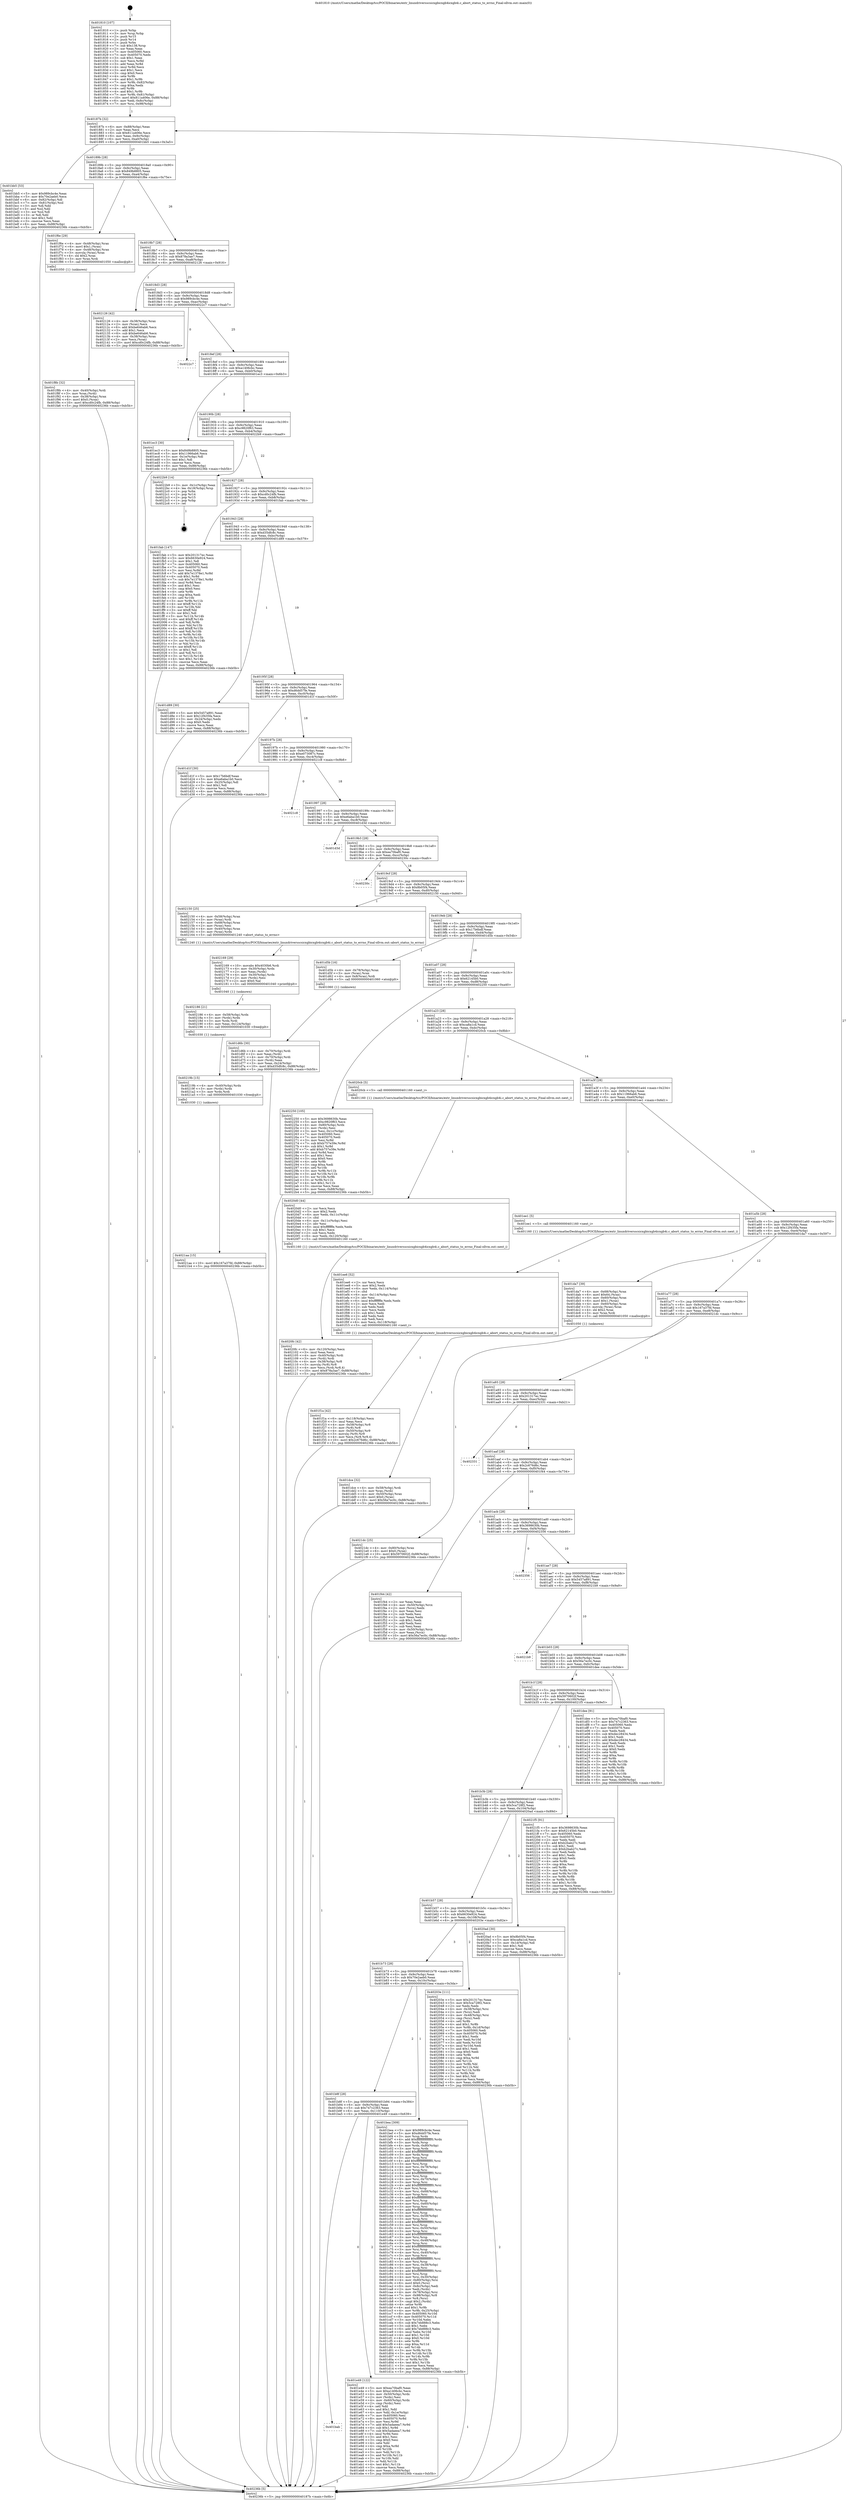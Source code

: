 digraph "0x401810" {
  label = "0x401810 (/mnt/c/Users/mathe/Desktop/tcc/POCII/binaries/extr_linuxdriversscsicxgbicxgb4icxgb4i.c_abort_status_to_errno_Final-ollvm.out::main(0))"
  labelloc = "t"
  node[shape=record]

  Entry [label="",width=0.3,height=0.3,shape=circle,fillcolor=black,style=filled]
  "0x40187b" [label="{
     0x40187b [32]\l
     | [instrs]\l
     &nbsp;&nbsp;0x40187b \<+6\>: mov -0x88(%rbp),%eax\l
     &nbsp;&nbsp;0x401881 \<+2\>: mov %eax,%ecx\l
     &nbsp;&nbsp;0x401883 \<+6\>: sub $0x811a406e,%ecx\l
     &nbsp;&nbsp;0x401889 \<+6\>: mov %eax,-0x9c(%rbp)\l
     &nbsp;&nbsp;0x40188f \<+6\>: mov %ecx,-0xa0(%rbp)\l
     &nbsp;&nbsp;0x401895 \<+6\>: je 0000000000401bb5 \<main+0x3a5\>\l
  }"]
  "0x401bb5" [label="{
     0x401bb5 [53]\l
     | [instrs]\l
     &nbsp;&nbsp;0x401bb5 \<+5\>: mov $0x989cbc4e,%eax\l
     &nbsp;&nbsp;0x401bba \<+5\>: mov $0x70e2aeb0,%ecx\l
     &nbsp;&nbsp;0x401bbf \<+6\>: mov -0x82(%rbp),%dl\l
     &nbsp;&nbsp;0x401bc5 \<+7\>: mov -0x81(%rbp),%sil\l
     &nbsp;&nbsp;0x401bcc \<+3\>: mov %dl,%dil\l
     &nbsp;&nbsp;0x401bcf \<+3\>: and %sil,%dil\l
     &nbsp;&nbsp;0x401bd2 \<+3\>: xor %sil,%dl\l
     &nbsp;&nbsp;0x401bd5 \<+3\>: or %dl,%dil\l
     &nbsp;&nbsp;0x401bd8 \<+4\>: test $0x1,%dil\l
     &nbsp;&nbsp;0x401bdc \<+3\>: cmovne %ecx,%eax\l
     &nbsp;&nbsp;0x401bdf \<+6\>: mov %eax,-0x88(%rbp)\l
     &nbsp;&nbsp;0x401be5 \<+5\>: jmp 000000000040236b \<main+0xb5b\>\l
  }"]
  "0x40189b" [label="{
     0x40189b [28]\l
     | [instrs]\l
     &nbsp;&nbsp;0x40189b \<+5\>: jmp 00000000004018a0 \<main+0x90\>\l
     &nbsp;&nbsp;0x4018a0 \<+6\>: mov -0x9c(%rbp),%eax\l
     &nbsp;&nbsp;0x4018a6 \<+5\>: sub $0x849b8805,%eax\l
     &nbsp;&nbsp;0x4018ab \<+6\>: mov %eax,-0xa4(%rbp)\l
     &nbsp;&nbsp;0x4018b1 \<+6\>: je 0000000000401f6e \<main+0x75e\>\l
  }"]
  "0x40236b" [label="{
     0x40236b [5]\l
     | [instrs]\l
     &nbsp;&nbsp;0x40236b \<+5\>: jmp 000000000040187b \<main+0x6b\>\l
  }"]
  "0x401810" [label="{
     0x401810 [107]\l
     | [instrs]\l
     &nbsp;&nbsp;0x401810 \<+1\>: push %rbp\l
     &nbsp;&nbsp;0x401811 \<+3\>: mov %rsp,%rbp\l
     &nbsp;&nbsp;0x401814 \<+2\>: push %r15\l
     &nbsp;&nbsp;0x401816 \<+2\>: push %r14\l
     &nbsp;&nbsp;0x401818 \<+1\>: push %rbx\l
     &nbsp;&nbsp;0x401819 \<+7\>: sub $0x138,%rsp\l
     &nbsp;&nbsp;0x401820 \<+2\>: xor %eax,%eax\l
     &nbsp;&nbsp;0x401822 \<+7\>: mov 0x405060,%ecx\l
     &nbsp;&nbsp;0x401829 \<+7\>: mov 0x405070,%edx\l
     &nbsp;&nbsp;0x401830 \<+3\>: sub $0x1,%eax\l
     &nbsp;&nbsp;0x401833 \<+3\>: mov %ecx,%r8d\l
     &nbsp;&nbsp;0x401836 \<+3\>: add %eax,%r8d\l
     &nbsp;&nbsp;0x401839 \<+4\>: imul %r8d,%ecx\l
     &nbsp;&nbsp;0x40183d \<+3\>: and $0x1,%ecx\l
     &nbsp;&nbsp;0x401840 \<+3\>: cmp $0x0,%ecx\l
     &nbsp;&nbsp;0x401843 \<+4\>: sete %r9b\l
     &nbsp;&nbsp;0x401847 \<+4\>: and $0x1,%r9b\l
     &nbsp;&nbsp;0x40184b \<+7\>: mov %r9b,-0x82(%rbp)\l
     &nbsp;&nbsp;0x401852 \<+3\>: cmp $0xa,%edx\l
     &nbsp;&nbsp;0x401855 \<+4\>: setl %r9b\l
     &nbsp;&nbsp;0x401859 \<+4\>: and $0x1,%r9b\l
     &nbsp;&nbsp;0x40185d \<+7\>: mov %r9b,-0x81(%rbp)\l
     &nbsp;&nbsp;0x401864 \<+10\>: movl $0x811a406e,-0x88(%rbp)\l
     &nbsp;&nbsp;0x40186e \<+6\>: mov %edi,-0x8c(%rbp)\l
     &nbsp;&nbsp;0x401874 \<+7\>: mov %rsi,-0x98(%rbp)\l
  }"]
  Exit [label="",width=0.3,height=0.3,shape=circle,fillcolor=black,style=filled,peripheries=2]
  "0x401f6e" [label="{
     0x401f6e [29]\l
     | [instrs]\l
     &nbsp;&nbsp;0x401f6e \<+4\>: mov -0x48(%rbp),%rax\l
     &nbsp;&nbsp;0x401f72 \<+6\>: movl $0x1,(%rax)\l
     &nbsp;&nbsp;0x401f78 \<+4\>: mov -0x48(%rbp),%rax\l
     &nbsp;&nbsp;0x401f7c \<+3\>: movslq (%rax),%rax\l
     &nbsp;&nbsp;0x401f7f \<+4\>: shl $0x2,%rax\l
     &nbsp;&nbsp;0x401f83 \<+3\>: mov %rax,%rdi\l
     &nbsp;&nbsp;0x401f86 \<+5\>: call 0000000000401050 \<malloc@plt\>\l
     | [calls]\l
     &nbsp;&nbsp;0x401050 \{1\} (unknown)\l
  }"]
  "0x4018b7" [label="{
     0x4018b7 [28]\l
     | [instrs]\l
     &nbsp;&nbsp;0x4018b7 \<+5\>: jmp 00000000004018bc \<main+0xac\>\l
     &nbsp;&nbsp;0x4018bc \<+6\>: mov -0x9c(%rbp),%eax\l
     &nbsp;&nbsp;0x4018c2 \<+5\>: sub $0x878a3ae7,%eax\l
     &nbsp;&nbsp;0x4018c7 \<+6\>: mov %eax,-0xa8(%rbp)\l
     &nbsp;&nbsp;0x4018cd \<+6\>: je 0000000000402126 \<main+0x916\>\l
  }"]
  "0x4021aa" [label="{
     0x4021aa [15]\l
     | [instrs]\l
     &nbsp;&nbsp;0x4021aa \<+10\>: movl $0x167a37fd,-0x88(%rbp)\l
     &nbsp;&nbsp;0x4021b4 \<+5\>: jmp 000000000040236b \<main+0xb5b\>\l
  }"]
  "0x402126" [label="{
     0x402126 [42]\l
     | [instrs]\l
     &nbsp;&nbsp;0x402126 \<+4\>: mov -0x38(%rbp),%rax\l
     &nbsp;&nbsp;0x40212a \<+2\>: mov (%rax),%ecx\l
     &nbsp;&nbsp;0x40212c \<+6\>: add $0xbe646ab6,%ecx\l
     &nbsp;&nbsp;0x402132 \<+3\>: add $0x1,%ecx\l
     &nbsp;&nbsp;0x402135 \<+6\>: sub $0xbe646ab6,%ecx\l
     &nbsp;&nbsp;0x40213b \<+4\>: mov -0x38(%rbp),%rax\l
     &nbsp;&nbsp;0x40213f \<+2\>: mov %ecx,(%rax)\l
     &nbsp;&nbsp;0x402141 \<+10\>: movl $0xcd0c24fb,-0x88(%rbp)\l
     &nbsp;&nbsp;0x40214b \<+5\>: jmp 000000000040236b \<main+0xb5b\>\l
  }"]
  "0x4018d3" [label="{
     0x4018d3 [28]\l
     | [instrs]\l
     &nbsp;&nbsp;0x4018d3 \<+5\>: jmp 00000000004018d8 \<main+0xc8\>\l
     &nbsp;&nbsp;0x4018d8 \<+6\>: mov -0x9c(%rbp),%eax\l
     &nbsp;&nbsp;0x4018de \<+5\>: sub $0x989cbc4e,%eax\l
     &nbsp;&nbsp;0x4018e3 \<+6\>: mov %eax,-0xac(%rbp)\l
     &nbsp;&nbsp;0x4018e9 \<+6\>: je 00000000004022c7 \<main+0xab7\>\l
  }"]
  "0x40219b" [label="{
     0x40219b [15]\l
     | [instrs]\l
     &nbsp;&nbsp;0x40219b \<+4\>: mov -0x40(%rbp),%rdx\l
     &nbsp;&nbsp;0x40219f \<+3\>: mov (%rdx),%rdx\l
     &nbsp;&nbsp;0x4021a2 \<+3\>: mov %rdx,%rdi\l
     &nbsp;&nbsp;0x4021a5 \<+5\>: call 0000000000401030 \<free@plt\>\l
     | [calls]\l
     &nbsp;&nbsp;0x401030 \{1\} (unknown)\l
  }"]
  "0x4022c7" [label="{
     0x4022c7\l
  }", style=dashed]
  "0x4018ef" [label="{
     0x4018ef [28]\l
     | [instrs]\l
     &nbsp;&nbsp;0x4018ef \<+5\>: jmp 00000000004018f4 \<main+0xe4\>\l
     &nbsp;&nbsp;0x4018f4 \<+6\>: mov -0x9c(%rbp),%eax\l
     &nbsp;&nbsp;0x4018fa \<+5\>: sub $0xa1406cbc,%eax\l
     &nbsp;&nbsp;0x4018ff \<+6\>: mov %eax,-0xb0(%rbp)\l
     &nbsp;&nbsp;0x401905 \<+6\>: je 0000000000401ec3 \<main+0x6b3\>\l
  }"]
  "0x402186" [label="{
     0x402186 [21]\l
     | [instrs]\l
     &nbsp;&nbsp;0x402186 \<+4\>: mov -0x58(%rbp),%rdx\l
     &nbsp;&nbsp;0x40218a \<+3\>: mov (%rdx),%rdx\l
     &nbsp;&nbsp;0x40218d \<+3\>: mov %rdx,%rdi\l
     &nbsp;&nbsp;0x402190 \<+6\>: mov %eax,-0x124(%rbp)\l
     &nbsp;&nbsp;0x402196 \<+5\>: call 0000000000401030 \<free@plt\>\l
     | [calls]\l
     &nbsp;&nbsp;0x401030 \{1\} (unknown)\l
  }"]
  "0x401ec3" [label="{
     0x401ec3 [30]\l
     | [instrs]\l
     &nbsp;&nbsp;0x401ec3 \<+5\>: mov $0x849b8805,%eax\l
     &nbsp;&nbsp;0x401ec8 \<+5\>: mov $0x11966ab6,%ecx\l
     &nbsp;&nbsp;0x401ecd \<+3\>: mov -0x1e(%rbp),%dl\l
     &nbsp;&nbsp;0x401ed0 \<+3\>: test $0x1,%dl\l
     &nbsp;&nbsp;0x401ed3 \<+3\>: cmovne %ecx,%eax\l
     &nbsp;&nbsp;0x401ed6 \<+6\>: mov %eax,-0x88(%rbp)\l
     &nbsp;&nbsp;0x401edc \<+5\>: jmp 000000000040236b \<main+0xb5b\>\l
  }"]
  "0x40190b" [label="{
     0x40190b [28]\l
     | [instrs]\l
     &nbsp;&nbsp;0x40190b \<+5\>: jmp 0000000000401910 \<main+0x100\>\l
     &nbsp;&nbsp;0x401910 \<+6\>: mov -0x9c(%rbp),%eax\l
     &nbsp;&nbsp;0x401916 \<+5\>: sub $0xc9820f63,%eax\l
     &nbsp;&nbsp;0x40191b \<+6\>: mov %eax,-0xb4(%rbp)\l
     &nbsp;&nbsp;0x401921 \<+6\>: je 00000000004022b9 \<main+0xaa9\>\l
  }"]
  "0x402169" [label="{
     0x402169 [29]\l
     | [instrs]\l
     &nbsp;&nbsp;0x402169 \<+10\>: movabs $0x4030b6,%rdi\l
     &nbsp;&nbsp;0x402173 \<+4\>: mov -0x30(%rbp),%rdx\l
     &nbsp;&nbsp;0x402177 \<+2\>: mov %eax,(%rdx)\l
     &nbsp;&nbsp;0x402179 \<+4\>: mov -0x30(%rbp),%rdx\l
     &nbsp;&nbsp;0x40217d \<+2\>: mov (%rdx),%esi\l
     &nbsp;&nbsp;0x40217f \<+2\>: mov $0x0,%al\l
     &nbsp;&nbsp;0x402181 \<+5\>: call 0000000000401040 \<printf@plt\>\l
     | [calls]\l
     &nbsp;&nbsp;0x401040 \{1\} (unknown)\l
  }"]
  "0x4022b9" [label="{
     0x4022b9 [14]\l
     | [instrs]\l
     &nbsp;&nbsp;0x4022b9 \<+3\>: mov -0x1c(%rbp),%eax\l
     &nbsp;&nbsp;0x4022bc \<+4\>: lea -0x18(%rbp),%rsp\l
     &nbsp;&nbsp;0x4022c0 \<+1\>: pop %rbx\l
     &nbsp;&nbsp;0x4022c1 \<+2\>: pop %r14\l
     &nbsp;&nbsp;0x4022c3 \<+2\>: pop %r15\l
     &nbsp;&nbsp;0x4022c5 \<+1\>: pop %rbp\l
     &nbsp;&nbsp;0x4022c6 \<+1\>: ret\l
  }"]
  "0x401927" [label="{
     0x401927 [28]\l
     | [instrs]\l
     &nbsp;&nbsp;0x401927 \<+5\>: jmp 000000000040192c \<main+0x11c\>\l
     &nbsp;&nbsp;0x40192c \<+6\>: mov -0x9c(%rbp),%eax\l
     &nbsp;&nbsp;0x401932 \<+5\>: sub $0xcd0c24fb,%eax\l
     &nbsp;&nbsp;0x401937 \<+6\>: mov %eax,-0xb8(%rbp)\l
     &nbsp;&nbsp;0x40193d \<+6\>: je 0000000000401fab \<main+0x79b\>\l
  }"]
  "0x4020fc" [label="{
     0x4020fc [42]\l
     | [instrs]\l
     &nbsp;&nbsp;0x4020fc \<+6\>: mov -0x120(%rbp),%ecx\l
     &nbsp;&nbsp;0x402102 \<+3\>: imul %eax,%ecx\l
     &nbsp;&nbsp;0x402105 \<+4\>: mov -0x40(%rbp),%rdi\l
     &nbsp;&nbsp;0x402109 \<+3\>: mov (%rdi),%rdi\l
     &nbsp;&nbsp;0x40210c \<+4\>: mov -0x38(%rbp),%r8\l
     &nbsp;&nbsp;0x402110 \<+3\>: movslq (%r8),%r8\l
     &nbsp;&nbsp;0x402113 \<+4\>: mov %ecx,(%rdi,%r8,4)\l
     &nbsp;&nbsp;0x402117 \<+10\>: movl $0x878a3ae7,-0x88(%rbp)\l
     &nbsp;&nbsp;0x402121 \<+5\>: jmp 000000000040236b \<main+0xb5b\>\l
  }"]
  "0x401fab" [label="{
     0x401fab [147]\l
     | [instrs]\l
     &nbsp;&nbsp;0x401fab \<+5\>: mov $0x201317ec,%eax\l
     &nbsp;&nbsp;0x401fb0 \<+5\>: mov $0x6630e924,%ecx\l
     &nbsp;&nbsp;0x401fb5 \<+2\>: mov $0x1,%dl\l
     &nbsp;&nbsp;0x401fb7 \<+7\>: mov 0x405060,%esi\l
     &nbsp;&nbsp;0x401fbe \<+7\>: mov 0x405070,%edi\l
     &nbsp;&nbsp;0x401fc5 \<+3\>: mov %esi,%r8d\l
     &nbsp;&nbsp;0x401fc8 \<+7\>: add $0x7e1378e1,%r8d\l
     &nbsp;&nbsp;0x401fcf \<+4\>: sub $0x1,%r8d\l
     &nbsp;&nbsp;0x401fd3 \<+7\>: sub $0x7e1378e1,%r8d\l
     &nbsp;&nbsp;0x401fda \<+4\>: imul %r8d,%esi\l
     &nbsp;&nbsp;0x401fde \<+3\>: and $0x1,%esi\l
     &nbsp;&nbsp;0x401fe1 \<+3\>: cmp $0x0,%esi\l
     &nbsp;&nbsp;0x401fe4 \<+4\>: sete %r9b\l
     &nbsp;&nbsp;0x401fe8 \<+3\>: cmp $0xa,%edi\l
     &nbsp;&nbsp;0x401feb \<+4\>: setl %r10b\l
     &nbsp;&nbsp;0x401fef \<+3\>: mov %r9b,%r11b\l
     &nbsp;&nbsp;0x401ff2 \<+4\>: xor $0xff,%r11b\l
     &nbsp;&nbsp;0x401ff6 \<+3\>: mov %r10b,%bl\l
     &nbsp;&nbsp;0x401ff9 \<+3\>: xor $0xff,%bl\l
     &nbsp;&nbsp;0x401ffc \<+3\>: xor $0x1,%dl\l
     &nbsp;&nbsp;0x401fff \<+3\>: mov %r11b,%r14b\l
     &nbsp;&nbsp;0x402002 \<+4\>: and $0xff,%r14b\l
     &nbsp;&nbsp;0x402006 \<+3\>: and %dl,%r9b\l
     &nbsp;&nbsp;0x402009 \<+3\>: mov %bl,%r15b\l
     &nbsp;&nbsp;0x40200c \<+4\>: and $0xff,%r15b\l
     &nbsp;&nbsp;0x402010 \<+3\>: and %dl,%r10b\l
     &nbsp;&nbsp;0x402013 \<+3\>: or %r9b,%r14b\l
     &nbsp;&nbsp;0x402016 \<+3\>: or %r10b,%r15b\l
     &nbsp;&nbsp;0x402019 \<+3\>: xor %r15b,%r14b\l
     &nbsp;&nbsp;0x40201c \<+3\>: or %bl,%r11b\l
     &nbsp;&nbsp;0x40201f \<+4\>: xor $0xff,%r11b\l
     &nbsp;&nbsp;0x402023 \<+3\>: or $0x1,%dl\l
     &nbsp;&nbsp;0x402026 \<+3\>: and %dl,%r11b\l
     &nbsp;&nbsp;0x402029 \<+3\>: or %r11b,%r14b\l
     &nbsp;&nbsp;0x40202c \<+4\>: test $0x1,%r14b\l
     &nbsp;&nbsp;0x402030 \<+3\>: cmovne %ecx,%eax\l
     &nbsp;&nbsp;0x402033 \<+6\>: mov %eax,-0x88(%rbp)\l
     &nbsp;&nbsp;0x402039 \<+5\>: jmp 000000000040236b \<main+0xb5b\>\l
  }"]
  "0x401943" [label="{
     0x401943 [28]\l
     | [instrs]\l
     &nbsp;&nbsp;0x401943 \<+5\>: jmp 0000000000401948 \<main+0x138\>\l
     &nbsp;&nbsp;0x401948 \<+6\>: mov -0x9c(%rbp),%eax\l
     &nbsp;&nbsp;0x40194e \<+5\>: sub $0xd35dfc8c,%eax\l
     &nbsp;&nbsp;0x401953 \<+6\>: mov %eax,-0xbc(%rbp)\l
     &nbsp;&nbsp;0x401959 \<+6\>: je 0000000000401d89 \<main+0x579\>\l
  }"]
  "0x4020d0" [label="{
     0x4020d0 [44]\l
     | [instrs]\l
     &nbsp;&nbsp;0x4020d0 \<+2\>: xor %ecx,%ecx\l
     &nbsp;&nbsp;0x4020d2 \<+5\>: mov $0x2,%edx\l
     &nbsp;&nbsp;0x4020d7 \<+6\>: mov %edx,-0x11c(%rbp)\l
     &nbsp;&nbsp;0x4020dd \<+1\>: cltd\l
     &nbsp;&nbsp;0x4020de \<+6\>: mov -0x11c(%rbp),%esi\l
     &nbsp;&nbsp;0x4020e4 \<+2\>: idiv %esi\l
     &nbsp;&nbsp;0x4020e6 \<+6\>: imul $0xfffffffe,%edx,%edx\l
     &nbsp;&nbsp;0x4020ec \<+3\>: sub $0x1,%ecx\l
     &nbsp;&nbsp;0x4020ef \<+2\>: sub %ecx,%edx\l
     &nbsp;&nbsp;0x4020f1 \<+6\>: mov %edx,-0x120(%rbp)\l
     &nbsp;&nbsp;0x4020f7 \<+5\>: call 0000000000401160 \<next_i\>\l
     | [calls]\l
     &nbsp;&nbsp;0x401160 \{1\} (/mnt/c/Users/mathe/Desktop/tcc/POCII/binaries/extr_linuxdriversscsicxgbicxgb4icxgb4i.c_abort_status_to_errno_Final-ollvm.out::next_i)\l
  }"]
  "0x401d89" [label="{
     0x401d89 [30]\l
     | [instrs]\l
     &nbsp;&nbsp;0x401d89 \<+5\>: mov $0x5457a891,%eax\l
     &nbsp;&nbsp;0x401d8e \<+5\>: mov $0x12f435fa,%ecx\l
     &nbsp;&nbsp;0x401d93 \<+3\>: mov -0x24(%rbp),%edx\l
     &nbsp;&nbsp;0x401d96 \<+3\>: cmp $0x0,%edx\l
     &nbsp;&nbsp;0x401d99 \<+3\>: cmove %ecx,%eax\l
     &nbsp;&nbsp;0x401d9c \<+6\>: mov %eax,-0x88(%rbp)\l
     &nbsp;&nbsp;0x401da2 \<+5\>: jmp 000000000040236b \<main+0xb5b\>\l
  }"]
  "0x40195f" [label="{
     0x40195f [28]\l
     | [instrs]\l
     &nbsp;&nbsp;0x40195f \<+5\>: jmp 0000000000401964 \<main+0x154\>\l
     &nbsp;&nbsp;0x401964 \<+6\>: mov -0x9c(%rbp),%eax\l
     &nbsp;&nbsp;0x40196a \<+5\>: sub $0xd6dd57fe,%eax\l
     &nbsp;&nbsp;0x40196f \<+6\>: mov %eax,-0xc0(%rbp)\l
     &nbsp;&nbsp;0x401975 \<+6\>: je 0000000000401d1f \<main+0x50f\>\l
  }"]
  "0x401f8b" [label="{
     0x401f8b [32]\l
     | [instrs]\l
     &nbsp;&nbsp;0x401f8b \<+4\>: mov -0x40(%rbp),%rdi\l
     &nbsp;&nbsp;0x401f8f \<+3\>: mov %rax,(%rdi)\l
     &nbsp;&nbsp;0x401f92 \<+4\>: mov -0x38(%rbp),%rax\l
     &nbsp;&nbsp;0x401f96 \<+6\>: movl $0x0,(%rax)\l
     &nbsp;&nbsp;0x401f9c \<+10\>: movl $0xcd0c24fb,-0x88(%rbp)\l
     &nbsp;&nbsp;0x401fa6 \<+5\>: jmp 000000000040236b \<main+0xb5b\>\l
  }"]
  "0x401d1f" [label="{
     0x401d1f [30]\l
     | [instrs]\l
     &nbsp;&nbsp;0x401d1f \<+5\>: mov $0x17b6bdf,%eax\l
     &nbsp;&nbsp;0x401d24 \<+5\>: mov $0xe6aba1b0,%ecx\l
     &nbsp;&nbsp;0x401d29 \<+3\>: mov -0x25(%rbp),%dl\l
     &nbsp;&nbsp;0x401d2c \<+3\>: test $0x1,%dl\l
     &nbsp;&nbsp;0x401d2f \<+3\>: cmovne %ecx,%eax\l
     &nbsp;&nbsp;0x401d32 \<+6\>: mov %eax,-0x88(%rbp)\l
     &nbsp;&nbsp;0x401d38 \<+5\>: jmp 000000000040236b \<main+0xb5b\>\l
  }"]
  "0x40197b" [label="{
     0x40197b [28]\l
     | [instrs]\l
     &nbsp;&nbsp;0x40197b \<+5\>: jmp 0000000000401980 \<main+0x170\>\l
     &nbsp;&nbsp;0x401980 \<+6\>: mov -0x9c(%rbp),%eax\l
     &nbsp;&nbsp;0x401986 \<+5\>: sub $0xe073087c,%eax\l
     &nbsp;&nbsp;0x40198b \<+6\>: mov %eax,-0xc4(%rbp)\l
     &nbsp;&nbsp;0x401991 \<+6\>: je 00000000004021c8 \<main+0x9b8\>\l
  }"]
  "0x401f1a" [label="{
     0x401f1a [42]\l
     | [instrs]\l
     &nbsp;&nbsp;0x401f1a \<+6\>: mov -0x118(%rbp),%ecx\l
     &nbsp;&nbsp;0x401f20 \<+3\>: imul %eax,%ecx\l
     &nbsp;&nbsp;0x401f23 \<+4\>: mov -0x58(%rbp),%r8\l
     &nbsp;&nbsp;0x401f27 \<+3\>: mov (%r8),%r8\l
     &nbsp;&nbsp;0x401f2a \<+4\>: mov -0x50(%rbp),%r9\l
     &nbsp;&nbsp;0x401f2e \<+3\>: movslq (%r9),%r9\l
     &nbsp;&nbsp;0x401f31 \<+4\>: mov %ecx,(%r8,%r9,4)\l
     &nbsp;&nbsp;0x401f35 \<+10\>: movl $0x2c676d6c,-0x88(%rbp)\l
     &nbsp;&nbsp;0x401f3f \<+5\>: jmp 000000000040236b \<main+0xb5b\>\l
  }"]
  "0x4021c8" [label="{
     0x4021c8\l
  }", style=dashed]
  "0x401997" [label="{
     0x401997 [28]\l
     | [instrs]\l
     &nbsp;&nbsp;0x401997 \<+5\>: jmp 000000000040199c \<main+0x18c\>\l
     &nbsp;&nbsp;0x40199c \<+6\>: mov -0x9c(%rbp),%eax\l
     &nbsp;&nbsp;0x4019a2 \<+5\>: sub $0xe6aba1b0,%eax\l
     &nbsp;&nbsp;0x4019a7 \<+6\>: mov %eax,-0xc8(%rbp)\l
     &nbsp;&nbsp;0x4019ad \<+6\>: je 0000000000401d3d \<main+0x52d\>\l
  }"]
  "0x401ee6" [label="{
     0x401ee6 [52]\l
     | [instrs]\l
     &nbsp;&nbsp;0x401ee6 \<+2\>: xor %ecx,%ecx\l
     &nbsp;&nbsp;0x401ee8 \<+5\>: mov $0x2,%edx\l
     &nbsp;&nbsp;0x401eed \<+6\>: mov %edx,-0x114(%rbp)\l
     &nbsp;&nbsp;0x401ef3 \<+1\>: cltd\l
     &nbsp;&nbsp;0x401ef4 \<+6\>: mov -0x114(%rbp),%esi\l
     &nbsp;&nbsp;0x401efa \<+2\>: idiv %esi\l
     &nbsp;&nbsp;0x401efc \<+6\>: imul $0xfffffffe,%edx,%edx\l
     &nbsp;&nbsp;0x401f02 \<+2\>: mov %ecx,%edi\l
     &nbsp;&nbsp;0x401f04 \<+2\>: sub %edx,%edi\l
     &nbsp;&nbsp;0x401f06 \<+2\>: mov %ecx,%edx\l
     &nbsp;&nbsp;0x401f08 \<+3\>: sub $0x1,%edx\l
     &nbsp;&nbsp;0x401f0b \<+2\>: add %edx,%edi\l
     &nbsp;&nbsp;0x401f0d \<+2\>: sub %edi,%ecx\l
     &nbsp;&nbsp;0x401f0f \<+6\>: mov %ecx,-0x118(%rbp)\l
     &nbsp;&nbsp;0x401f15 \<+5\>: call 0000000000401160 \<next_i\>\l
     | [calls]\l
     &nbsp;&nbsp;0x401160 \{1\} (/mnt/c/Users/mathe/Desktop/tcc/POCII/binaries/extr_linuxdriversscsicxgbicxgb4icxgb4i.c_abort_status_to_errno_Final-ollvm.out::next_i)\l
  }"]
  "0x401d3d" [label="{
     0x401d3d\l
  }", style=dashed]
  "0x4019b3" [label="{
     0x4019b3 [28]\l
     | [instrs]\l
     &nbsp;&nbsp;0x4019b3 \<+5\>: jmp 00000000004019b8 \<main+0x1a8\>\l
     &nbsp;&nbsp;0x4019b8 \<+6\>: mov -0x9c(%rbp),%eax\l
     &nbsp;&nbsp;0x4019be \<+5\>: sub $0xea70baf0,%eax\l
     &nbsp;&nbsp;0x4019c3 \<+6\>: mov %eax,-0xcc(%rbp)\l
     &nbsp;&nbsp;0x4019c9 \<+6\>: je 000000000040230c \<main+0xafc\>\l
  }"]
  "0x401bab" [label="{
     0x401bab\l
  }", style=dashed]
  "0x40230c" [label="{
     0x40230c\l
  }", style=dashed]
  "0x4019cf" [label="{
     0x4019cf [28]\l
     | [instrs]\l
     &nbsp;&nbsp;0x4019cf \<+5\>: jmp 00000000004019d4 \<main+0x1c4\>\l
     &nbsp;&nbsp;0x4019d4 \<+6\>: mov -0x9c(%rbp),%eax\l
     &nbsp;&nbsp;0x4019da \<+5\>: sub $0x8b05f4,%eax\l
     &nbsp;&nbsp;0x4019df \<+6\>: mov %eax,-0xd0(%rbp)\l
     &nbsp;&nbsp;0x4019e5 \<+6\>: je 0000000000402150 \<main+0x940\>\l
  }"]
  "0x401e49" [label="{
     0x401e49 [122]\l
     | [instrs]\l
     &nbsp;&nbsp;0x401e49 \<+5\>: mov $0xea70baf0,%eax\l
     &nbsp;&nbsp;0x401e4e \<+5\>: mov $0xa1406cbc,%ecx\l
     &nbsp;&nbsp;0x401e53 \<+4\>: mov -0x50(%rbp),%rdx\l
     &nbsp;&nbsp;0x401e57 \<+2\>: mov (%rdx),%esi\l
     &nbsp;&nbsp;0x401e59 \<+4\>: mov -0x60(%rbp),%rdx\l
     &nbsp;&nbsp;0x401e5d \<+2\>: cmp (%rdx),%esi\l
     &nbsp;&nbsp;0x401e5f \<+4\>: setl %dil\l
     &nbsp;&nbsp;0x401e63 \<+4\>: and $0x1,%dil\l
     &nbsp;&nbsp;0x401e67 \<+4\>: mov %dil,-0x1e(%rbp)\l
     &nbsp;&nbsp;0x401e6b \<+7\>: mov 0x405060,%esi\l
     &nbsp;&nbsp;0x401e72 \<+8\>: mov 0x405070,%r8d\l
     &nbsp;&nbsp;0x401e7a \<+3\>: mov %esi,%r9d\l
     &nbsp;&nbsp;0x401e7d \<+7\>: add $0x5adaeea7,%r9d\l
     &nbsp;&nbsp;0x401e84 \<+4\>: sub $0x1,%r9d\l
     &nbsp;&nbsp;0x401e88 \<+7\>: sub $0x5adaeea7,%r9d\l
     &nbsp;&nbsp;0x401e8f \<+4\>: imul %r9d,%esi\l
     &nbsp;&nbsp;0x401e93 \<+3\>: and $0x1,%esi\l
     &nbsp;&nbsp;0x401e96 \<+3\>: cmp $0x0,%esi\l
     &nbsp;&nbsp;0x401e99 \<+4\>: sete %dil\l
     &nbsp;&nbsp;0x401e9d \<+4\>: cmp $0xa,%r8d\l
     &nbsp;&nbsp;0x401ea1 \<+4\>: setl %r10b\l
     &nbsp;&nbsp;0x401ea5 \<+3\>: mov %dil,%r11b\l
     &nbsp;&nbsp;0x401ea8 \<+3\>: and %r10b,%r11b\l
     &nbsp;&nbsp;0x401eab \<+3\>: xor %r10b,%dil\l
     &nbsp;&nbsp;0x401eae \<+3\>: or %dil,%r11b\l
     &nbsp;&nbsp;0x401eb1 \<+4\>: test $0x1,%r11b\l
     &nbsp;&nbsp;0x401eb5 \<+3\>: cmovne %ecx,%eax\l
     &nbsp;&nbsp;0x401eb8 \<+6\>: mov %eax,-0x88(%rbp)\l
     &nbsp;&nbsp;0x401ebe \<+5\>: jmp 000000000040236b \<main+0xb5b\>\l
  }"]
  "0x402150" [label="{
     0x402150 [25]\l
     | [instrs]\l
     &nbsp;&nbsp;0x402150 \<+4\>: mov -0x58(%rbp),%rax\l
     &nbsp;&nbsp;0x402154 \<+3\>: mov (%rax),%rdi\l
     &nbsp;&nbsp;0x402157 \<+4\>: mov -0x68(%rbp),%rax\l
     &nbsp;&nbsp;0x40215b \<+2\>: mov (%rax),%esi\l
     &nbsp;&nbsp;0x40215d \<+4\>: mov -0x40(%rbp),%rax\l
     &nbsp;&nbsp;0x402161 \<+3\>: mov (%rax),%rdx\l
     &nbsp;&nbsp;0x402164 \<+5\>: call 0000000000401240 \<abort_status_to_errno\>\l
     | [calls]\l
     &nbsp;&nbsp;0x401240 \{1\} (/mnt/c/Users/mathe/Desktop/tcc/POCII/binaries/extr_linuxdriversscsicxgbicxgb4icxgb4i.c_abort_status_to_errno_Final-ollvm.out::abort_status_to_errno)\l
  }"]
  "0x4019eb" [label="{
     0x4019eb [28]\l
     | [instrs]\l
     &nbsp;&nbsp;0x4019eb \<+5\>: jmp 00000000004019f0 \<main+0x1e0\>\l
     &nbsp;&nbsp;0x4019f0 \<+6\>: mov -0x9c(%rbp),%eax\l
     &nbsp;&nbsp;0x4019f6 \<+5\>: sub $0x17b6bdf,%eax\l
     &nbsp;&nbsp;0x4019fb \<+6\>: mov %eax,-0xd4(%rbp)\l
     &nbsp;&nbsp;0x401a01 \<+6\>: je 0000000000401d5b \<main+0x54b\>\l
  }"]
  "0x401dce" [label="{
     0x401dce [32]\l
     | [instrs]\l
     &nbsp;&nbsp;0x401dce \<+4\>: mov -0x58(%rbp),%rdi\l
     &nbsp;&nbsp;0x401dd2 \<+3\>: mov %rax,(%rdi)\l
     &nbsp;&nbsp;0x401dd5 \<+4\>: mov -0x50(%rbp),%rax\l
     &nbsp;&nbsp;0x401dd9 \<+6\>: movl $0x0,(%rax)\l
     &nbsp;&nbsp;0x401ddf \<+10\>: movl $0x56a7ec0c,-0x88(%rbp)\l
     &nbsp;&nbsp;0x401de9 \<+5\>: jmp 000000000040236b \<main+0xb5b\>\l
  }"]
  "0x401d5b" [label="{
     0x401d5b [16]\l
     | [instrs]\l
     &nbsp;&nbsp;0x401d5b \<+4\>: mov -0x78(%rbp),%rax\l
     &nbsp;&nbsp;0x401d5f \<+3\>: mov (%rax),%rax\l
     &nbsp;&nbsp;0x401d62 \<+4\>: mov 0x8(%rax),%rdi\l
     &nbsp;&nbsp;0x401d66 \<+5\>: call 0000000000401060 \<atoi@plt\>\l
     | [calls]\l
     &nbsp;&nbsp;0x401060 \{1\} (unknown)\l
  }"]
  "0x401a07" [label="{
     0x401a07 [28]\l
     | [instrs]\l
     &nbsp;&nbsp;0x401a07 \<+5\>: jmp 0000000000401a0c \<main+0x1fc\>\l
     &nbsp;&nbsp;0x401a0c \<+6\>: mov -0x9c(%rbp),%eax\l
     &nbsp;&nbsp;0x401a12 \<+5\>: sub $0x62145b0,%eax\l
     &nbsp;&nbsp;0x401a17 \<+6\>: mov %eax,-0xd8(%rbp)\l
     &nbsp;&nbsp;0x401a1d \<+6\>: je 0000000000402250 \<main+0xa40\>\l
  }"]
  "0x401d6b" [label="{
     0x401d6b [30]\l
     | [instrs]\l
     &nbsp;&nbsp;0x401d6b \<+4\>: mov -0x70(%rbp),%rdi\l
     &nbsp;&nbsp;0x401d6f \<+2\>: mov %eax,(%rdi)\l
     &nbsp;&nbsp;0x401d71 \<+4\>: mov -0x70(%rbp),%rdi\l
     &nbsp;&nbsp;0x401d75 \<+2\>: mov (%rdi),%eax\l
     &nbsp;&nbsp;0x401d77 \<+3\>: mov %eax,-0x24(%rbp)\l
     &nbsp;&nbsp;0x401d7a \<+10\>: movl $0xd35dfc8c,-0x88(%rbp)\l
     &nbsp;&nbsp;0x401d84 \<+5\>: jmp 000000000040236b \<main+0xb5b\>\l
  }"]
  "0x402250" [label="{
     0x402250 [105]\l
     | [instrs]\l
     &nbsp;&nbsp;0x402250 \<+5\>: mov $0x3698630b,%eax\l
     &nbsp;&nbsp;0x402255 \<+5\>: mov $0xc9820f63,%ecx\l
     &nbsp;&nbsp;0x40225a \<+4\>: mov -0x80(%rbp),%rdx\l
     &nbsp;&nbsp;0x40225e \<+2\>: mov (%rdx),%esi\l
     &nbsp;&nbsp;0x402260 \<+3\>: mov %esi,-0x1c(%rbp)\l
     &nbsp;&nbsp;0x402263 \<+7\>: mov 0x405060,%esi\l
     &nbsp;&nbsp;0x40226a \<+7\>: mov 0x405070,%edi\l
     &nbsp;&nbsp;0x402271 \<+3\>: mov %esi,%r8d\l
     &nbsp;&nbsp;0x402274 \<+7\>: sub $0xb757e39e,%r8d\l
     &nbsp;&nbsp;0x40227b \<+4\>: sub $0x1,%r8d\l
     &nbsp;&nbsp;0x40227f \<+7\>: add $0xb757e39e,%r8d\l
     &nbsp;&nbsp;0x402286 \<+4\>: imul %r8d,%esi\l
     &nbsp;&nbsp;0x40228a \<+3\>: and $0x1,%esi\l
     &nbsp;&nbsp;0x40228d \<+3\>: cmp $0x0,%esi\l
     &nbsp;&nbsp;0x402290 \<+4\>: sete %r9b\l
     &nbsp;&nbsp;0x402294 \<+3\>: cmp $0xa,%edi\l
     &nbsp;&nbsp;0x402297 \<+4\>: setl %r10b\l
     &nbsp;&nbsp;0x40229b \<+3\>: mov %r9b,%r11b\l
     &nbsp;&nbsp;0x40229e \<+3\>: and %r10b,%r11b\l
     &nbsp;&nbsp;0x4022a1 \<+3\>: xor %r10b,%r9b\l
     &nbsp;&nbsp;0x4022a4 \<+3\>: or %r9b,%r11b\l
     &nbsp;&nbsp;0x4022a7 \<+4\>: test $0x1,%r11b\l
     &nbsp;&nbsp;0x4022ab \<+3\>: cmovne %ecx,%eax\l
     &nbsp;&nbsp;0x4022ae \<+6\>: mov %eax,-0x88(%rbp)\l
     &nbsp;&nbsp;0x4022b4 \<+5\>: jmp 000000000040236b \<main+0xb5b\>\l
  }"]
  "0x401a23" [label="{
     0x401a23 [28]\l
     | [instrs]\l
     &nbsp;&nbsp;0x401a23 \<+5\>: jmp 0000000000401a28 \<main+0x218\>\l
     &nbsp;&nbsp;0x401a28 \<+6\>: mov -0x9c(%rbp),%eax\l
     &nbsp;&nbsp;0x401a2e \<+5\>: sub $0xca8a1cd,%eax\l
     &nbsp;&nbsp;0x401a33 \<+6\>: mov %eax,-0xdc(%rbp)\l
     &nbsp;&nbsp;0x401a39 \<+6\>: je 00000000004020cb \<main+0x8bb\>\l
  }"]
  "0x401b8f" [label="{
     0x401b8f [28]\l
     | [instrs]\l
     &nbsp;&nbsp;0x401b8f \<+5\>: jmp 0000000000401b94 \<main+0x384\>\l
     &nbsp;&nbsp;0x401b94 \<+6\>: mov -0x9c(%rbp),%eax\l
     &nbsp;&nbsp;0x401b9a \<+5\>: sub $0x747c2363,%eax\l
     &nbsp;&nbsp;0x401b9f \<+6\>: mov %eax,-0x110(%rbp)\l
     &nbsp;&nbsp;0x401ba5 \<+6\>: je 0000000000401e49 \<main+0x639\>\l
  }"]
  "0x4020cb" [label="{
     0x4020cb [5]\l
     | [instrs]\l
     &nbsp;&nbsp;0x4020cb \<+5\>: call 0000000000401160 \<next_i\>\l
     | [calls]\l
     &nbsp;&nbsp;0x401160 \{1\} (/mnt/c/Users/mathe/Desktop/tcc/POCII/binaries/extr_linuxdriversscsicxgbicxgb4icxgb4i.c_abort_status_to_errno_Final-ollvm.out::next_i)\l
  }"]
  "0x401a3f" [label="{
     0x401a3f [28]\l
     | [instrs]\l
     &nbsp;&nbsp;0x401a3f \<+5\>: jmp 0000000000401a44 \<main+0x234\>\l
     &nbsp;&nbsp;0x401a44 \<+6\>: mov -0x9c(%rbp),%eax\l
     &nbsp;&nbsp;0x401a4a \<+5\>: sub $0x11966ab6,%eax\l
     &nbsp;&nbsp;0x401a4f \<+6\>: mov %eax,-0xe0(%rbp)\l
     &nbsp;&nbsp;0x401a55 \<+6\>: je 0000000000401ee1 \<main+0x6d1\>\l
  }"]
  "0x401bea" [label="{
     0x401bea [309]\l
     | [instrs]\l
     &nbsp;&nbsp;0x401bea \<+5\>: mov $0x989cbc4e,%eax\l
     &nbsp;&nbsp;0x401bef \<+5\>: mov $0xd6dd57fe,%ecx\l
     &nbsp;&nbsp;0x401bf4 \<+3\>: mov %rsp,%rdx\l
     &nbsp;&nbsp;0x401bf7 \<+4\>: add $0xfffffffffffffff0,%rdx\l
     &nbsp;&nbsp;0x401bfb \<+3\>: mov %rdx,%rsp\l
     &nbsp;&nbsp;0x401bfe \<+4\>: mov %rdx,-0x80(%rbp)\l
     &nbsp;&nbsp;0x401c02 \<+3\>: mov %rsp,%rdx\l
     &nbsp;&nbsp;0x401c05 \<+4\>: add $0xfffffffffffffff0,%rdx\l
     &nbsp;&nbsp;0x401c09 \<+3\>: mov %rdx,%rsp\l
     &nbsp;&nbsp;0x401c0c \<+3\>: mov %rsp,%rsi\l
     &nbsp;&nbsp;0x401c0f \<+4\>: add $0xfffffffffffffff0,%rsi\l
     &nbsp;&nbsp;0x401c13 \<+3\>: mov %rsi,%rsp\l
     &nbsp;&nbsp;0x401c16 \<+4\>: mov %rsi,-0x78(%rbp)\l
     &nbsp;&nbsp;0x401c1a \<+3\>: mov %rsp,%rsi\l
     &nbsp;&nbsp;0x401c1d \<+4\>: add $0xfffffffffffffff0,%rsi\l
     &nbsp;&nbsp;0x401c21 \<+3\>: mov %rsi,%rsp\l
     &nbsp;&nbsp;0x401c24 \<+4\>: mov %rsi,-0x70(%rbp)\l
     &nbsp;&nbsp;0x401c28 \<+3\>: mov %rsp,%rsi\l
     &nbsp;&nbsp;0x401c2b \<+4\>: add $0xfffffffffffffff0,%rsi\l
     &nbsp;&nbsp;0x401c2f \<+3\>: mov %rsi,%rsp\l
     &nbsp;&nbsp;0x401c32 \<+4\>: mov %rsi,-0x68(%rbp)\l
     &nbsp;&nbsp;0x401c36 \<+3\>: mov %rsp,%rsi\l
     &nbsp;&nbsp;0x401c39 \<+4\>: add $0xfffffffffffffff0,%rsi\l
     &nbsp;&nbsp;0x401c3d \<+3\>: mov %rsi,%rsp\l
     &nbsp;&nbsp;0x401c40 \<+4\>: mov %rsi,-0x60(%rbp)\l
     &nbsp;&nbsp;0x401c44 \<+3\>: mov %rsp,%rsi\l
     &nbsp;&nbsp;0x401c47 \<+4\>: add $0xfffffffffffffff0,%rsi\l
     &nbsp;&nbsp;0x401c4b \<+3\>: mov %rsi,%rsp\l
     &nbsp;&nbsp;0x401c4e \<+4\>: mov %rsi,-0x58(%rbp)\l
     &nbsp;&nbsp;0x401c52 \<+3\>: mov %rsp,%rsi\l
     &nbsp;&nbsp;0x401c55 \<+4\>: add $0xfffffffffffffff0,%rsi\l
     &nbsp;&nbsp;0x401c59 \<+3\>: mov %rsi,%rsp\l
     &nbsp;&nbsp;0x401c5c \<+4\>: mov %rsi,-0x50(%rbp)\l
     &nbsp;&nbsp;0x401c60 \<+3\>: mov %rsp,%rsi\l
     &nbsp;&nbsp;0x401c63 \<+4\>: add $0xfffffffffffffff0,%rsi\l
     &nbsp;&nbsp;0x401c67 \<+3\>: mov %rsi,%rsp\l
     &nbsp;&nbsp;0x401c6a \<+4\>: mov %rsi,-0x48(%rbp)\l
     &nbsp;&nbsp;0x401c6e \<+3\>: mov %rsp,%rsi\l
     &nbsp;&nbsp;0x401c71 \<+4\>: add $0xfffffffffffffff0,%rsi\l
     &nbsp;&nbsp;0x401c75 \<+3\>: mov %rsi,%rsp\l
     &nbsp;&nbsp;0x401c78 \<+4\>: mov %rsi,-0x40(%rbp)\l
     &nbsp;&nbsp;0x401c7c \<+3\>: mov %rsp,%rsi\l
     &nbsp;&nbsp;0x401c7f \<+4\>: add $0xfffffffffffffff0,%rsi\l
     &nbsp;&nbsp;0x401c83 \<+3\>: mov %rsi,%rsp\l
     &nbsp;&nbsp;0x401c86 \<+4\>: mov %rsi,-0x38(%rbp)\l
     &nbsp;&nbsp;0x401c8a \<+3\>: mov %rsp,%rsi\l
     &nbsp;&nbsp;0x401c8d \<+4\>: add $0xfffffffffffffff0,%rsi\l
     &nbsp;&nbsp;0x401c91 \<+3\>: mov %rsi,%rsp\l
     &nbsp;&nbsp;0x401c94 \<+4\>: mov %rsi,-0x30(%rbp)\l
     &nbsp;&nbsp;0x401c98 \<+4\>: mov -0x80(%rbp),%rsi\l
     &nbsp;&nbsp;0x401c9c \<+6\>: movl $0x0,(%rsi)\l
     &nbsp;&nbsp;0x401ca2 \<+6\>: mov -0x8c(%rbp),%edi\l
     &nbsp;&nbsp;0x401ca8 \<+2\>: mov %edi,(%rdx)\l
     &nbsp;&nbsp;0x401caa \<+4\>: mov -0x78(%rbp),%rsi\l
     &nbsp;&nbsp;0x401cae \<+7\>: mov -0x98(%rbp),%r8\l
     &nbsp;&nbsp;0x401cb5 \<+3\>: mov %r8,(%rsi)\l
     &nbsp;&nbsp;0x401cb8 \<+3\>: cmpl $0x2,(%rdx)\l
     &nbsp;&nbsp;0x401cbb \<+4\>: setne %r9b\l
     &nbsp;&nbsp;0x401cbf \<+4\>: and $0x1,%r9b\l
     &nbsp;&nbsp;0x401cc3 \<+4\>: mov %r9b,-0x25(%rbp)\l
     &nbsp;&nbsp;0x401cc7 \<+8\>: mov 0x405060,%r10d\l
     &nbsp;&nbsp;0x401ccf \<+8\>: mov 0x405070,%r11d\l
     &nbsp;&nbsp;0x401cd7 \<+3\>: mov %r10d,%ebx\l
     &nbsp;&nbsp;0x401cda \<+6\>: sub $0x7eb888c3,%ebx\l
     &nbsp;&nbsp;0x401ce0 \<+3\>: sub $0x1,%ebx\l
     &nbsp;&nbsp;0x401ce3 \<+6\>: add $0x7eb888c3,%ebx\l
     &nbsp;&nbsp;0x401ce9 \<+4\>: imul %ebx,%r10d\l
     &nbsp;&nbsp;0x401ced \<+4\>: and $0x1,%r10d\l
     &nbsp;&nbsp;0x401cf1 \<+4\>: cmp $0x0,%r10d\l
     &nbsp;&nbsp;0x401cf5 \<+4\>: sete %r9b\l
     &nbsp;&nbsp;0x401cf9 \<+4\>: cmp $0xa,%r11d\l
     &nbsp;&nbsp;0x401cfd \<+4\>: setl %r14b\l
     &nbsp;&nbsp;0x401d01 \<+3\>: mov %r9b,%r15b\l
     &nbsp;&nbsp;0x401d04 \<+3\>: and %r14b,%r15b\l
     &nbsp;&nbsp;0x401d07 \<+3\>: xor %r14b,%r9b\l
     &nbsp;&nbsp;0x401d0a \<+3\>: or %r9b,%r15b\l
     &nbsp;&nbsp;0x401d0d \<+4\>: test $0x1,%r15b\l
     &nbsp;&nbsp;0x401d11 \<+3\>: cmovne %ecx,%eax\l
     &nbsp;&nbsp;0x401d14 \<+6\>: mov %eax,-0x88(%rbp)\l
     &nbsp;&nbsp;0x401d1a \<+5\>: jmp 000000000040236b \<main+0xb5b\>\l
  }"]
  "0x401ee1" [label="{
     0x401ee1 [5]\l
     | [instrs]\l
     &nbsp;&nbsp;0x401ee1 \<+5\>: call 0000000000401160 \<next_i\>\l
     | [calls]\l
     &nbsp;&nbsp;0x401160 \{1\} (/mnt/c/Users/mathe/Desktop/tcc/POCII/binaries/extr_linuxdriversscsicxgbicxgb4icxgb4i.c_abort_status_to_errno_Final-ollvm.out::next_i)\l
  }"]
  "0x401a5b" [label="{
     0x401a5b [28]\l
     | [instrs]\l
     &nbsp;&nbsp;0x401a5b \<+5\>: jmp 0000000000401a60 \<main+0x250\>\l
     &nbsp;&nbsp;0x401a60 \<+6\>: mov -0x9c(%rbp),%eax\l
     &nbsp;&nbsp;0x401a66 \<+5\>: sub $0x12f435fa,%eax\l
     &nbsp;&nbsp;0x401a6b \<+6\>: mov %eax,-0xe4(%rbp)\l
     &nbsp;&nbsp;0x401a71 \<+6\>: je 0000000000401da7 \<main+0x597\>\l
  }"]
  "0x401b73" [label="{
     0x401b73 [28]\l
     | [instrs]\l
     &nbsp;&nbsp;0x401b73 \<+5\>: jmp 0000000000401b78 \<main+0x368\>\l
     &nbsp;&nbsp;0x401b78 \<+6\>: mov -0x9c(%rbp),%eax\l
     &nbsp;&nbsp;0x401b7e \<+5\>: sub $0x70e2aeb0,%eax\l
     &nbsp;&nbsp;0x401b83 \<+6\>: mov %eax,-0x10c(%rbp)\l
     &nbsp;&nbsp;0x401b89 \<+6\>: je 0000000000401bea \<main+0x3da\>\l
  }"]
  "0x401da7" [label="{
     0x401da7 [39]\l
     | [instrs]\l
     &nbsp;&nbsp;0x401da7 \<+4\>: mov -0x68(%rbp),%rax\l
     &nbsp;&nbsp;0x401dab \<+6\>: movl $0x64,(%rax)\l
     &nbsp;&nbsp;0x401db1 \<+4\>: mov -0x60(%rbp),%rax\l
     &nbsp;&nbsp;0x401db5 \<+6\>: movl $0x1,(%rax)\l
     &nbsp;&nbsp;0x401dbb \<+4\>: mov -0x60(%rbp),%rax\l
     &nbsp;&nbsp;0x401dbf \<+3\>: movslq (%rax),%rax\l
     &nbsp;&nbsp;0x401dc2 \<+4\>: shl $0x2,%rax\l
     &nbsp;&nbsp;0x401dc6 \<+3\>: mov %rax,%rdi\l
     &nbsp;&nbsp;0x401dc9 \<+5\>: call 0000000000401050 \<malloc@plt\>\l
     | [calls]\l
     &nbsp;&nbsp;0x401050 \{1\} (unknown)\l
  }"]
  "0x401a77" [label="{
     0x401a77 [28]\l
     | [instrs]\l
     &nbsp;&nbsp;0x401a77 \<+5\>: jmp 0000000000401a7c \<main+0x26c\>\l
     &nbsp;&nbsp;0x401a7c \<+6\>: mov -0x9c(%rbp),%eax\l
     &nbsp;&nbsp;0x401a82 \<+5\>: sub $0x167a37fd,%eax\l
     &nbsp;&nbsp;0x401a87 \<+6\>: mov %eax,-0xe8(%rbp)\l
     &nbsp;&nbsp;0x401a8d \<+6\>: je 00000000004021dc \<main+0x9cc\>\l
  }"]
  "0x40203e" [label="{
     0x40203e [111]\l
     | [instrs]\l
     &nbsp;&nbsp;0x40203e \<+5\>: mov $0x201317ec,%eax\l
     &nbsp;&nbsp;0x402043 \<+5\>: mov $0x5ca728f2,%ecx\l
     &nbsp;&nbsp;0x402048 \<+2\>: xor %edx,%edx\l
     &nbsp;&nbsp;0x40204a \<+4\>: mov -0x38(%rbp),%rsi\l
     &nbsp;&nbsp;0x40204e \<+2\>: mov (%rsi),%edi\l
     &nbsp;&nbsp;0x402050 \<+4\>: mov -0x48(%rbp),%rsi\l
     &nbsp;&nbsp;0x402054 \<+2\>: cmp (%rsi),%edi\l
     &nbsp;&nbsp;0x402056 \<+4\>: setl %r8b\l
     &nbsp;&nbsp;0x40205a \<+4\>: and $0x1,%r8b\l
     &nbsp;&nbsp;0x40205e \<+4\>: mov %r8b,-0x1d(%rbp)\l
     &nbsp;&nbsp;0x402062 \<+7\>: mov 0x405060,%edi\l
     &nbsp;&nbsp;0x402069 \<+8\>: mov 0x405070,%r9d\l
     &nbsp;&nbsp;0x402071 \<+3\>: sub $0x1,%edx\l
     &nbsp;&nbsp;0x402074 \<+3\>: mov %edi,%r10d\l
     &nbsp;&nbsp;0x402077 \<+3\>: add %edx,%r10d\l
     &nbsp;&nbsp;0x40207a \<+4\>: imul %r10d,%edi\l
     &nbsp;&nbsp;0x40207e \<+3\>: and $0x1,%edi\l
     &nbsp;&nbsp;0x402081 \<+3\>: cmp $0x0,%edi\l
     &nbsp;&nbsp;0x402084 \<+4\>: sete %r8b\l
     &nbsp;&nbsp;0x402088 \<+4\>: cmp $0xa,%r9d\l
     &nbsp;&nbsp;0x40208c \<+4\>: setl %r11b\l
     &nbsp;&nbsp;0x402090 \<+3\>: mov %r8b,%bl\l
     &nbsp;&nbsp;0x402093 \<+3\>: and %r11b,%bl\l
     &nbsp;&nbsp;0x402096 \<+3\>: xor %r11b,%r8b\l
     &nbsp;&nbsp;0x402099 \<+3\>: or %r8b,%bl\l
     &nbsp;&nbsp;0x40209c \<+3\>: test $0x1,%bl\l
     &nbsp;&nbsp;0x40209f \<+3\>: cmovne %ecx,%eax\l
     &nbsp;&nbsp;0x4020a2 \<+6\>: mov %eax,-0x88(%rbp)\l
     &nbsp;&nbsp;0x4020a8 \<+5\>: jmp 000000000040236b \<main+0xb5b\>\l
  }"]
  "0x4021dc" [label="{
     0x4021dc [25]\l
     | [instrs]\l
     &nbsp;&nbsp;0x4021dc \<+4\>: mov -0x80(%rbp),%rax\l
     &nbsp;&nbsp;0x4021e0 \<+6\>: movl $0x0,(%rax)\l
     &nbsp;&nbsp;0x4021e6 \<+10\>: movl $0x5970602f,-0x88(%rbp)\l
     &nbsp;&nbsp;0x4021f0 \<+5\>: jmp 000000000040236b \<main+0xb5b\>\l
  }"]
  "0x401a93" [label="{
     0x401a93 [28]\l
     | [instrs]\l
     &nbsp;&nbsp;0x401a93 \<+5\>: jmp 0000000000401a98 \<main+0x288\>\l
     &nbsp;&nbsp;0x401a98 \<+6\>: mov -0x9c(%rbp),%eax\l
     &nbsp;&nbsp;0x401a9e \<+5\>: sub $0x201317ec,%eax\l
     &nbsp;&nbsp;0x401aa3 \<+6\>: mov %eax,-0xec(%rbp)\l
     &nbsp;&nbsp;0x401aa9 \<+6\>: je 0000000000402331 \<main+0xb21\>\l
  }"]
  "0x401b57" [label="{
     0x401b57 [28]\l
     | [instrs]\l
     &nbsp;&nbsp;0x401b57 \<+5\>: jmp 0000000000401b5c \<main+0x34c\>\l
     &nbsp;&nbsp;0x401b5c \<+6\>: mov -0x9c(%rbp),%eax\l
     &nbsp;&nbsp;0x401b62 \<+5\>: sub $0x6630e924,%eax\l
     &nbsp;&nbsp;0x401b67 \<+6\>: mov %eax,-0x108(%rbp)\l
     &nbsp;&nbsp;0x401b6d \<+6\>: je 000000000040203e \<main+0x82e\>\l
  }"]
  "0x402331" [label="{
     0x402331\l
  }", style=dashed]
  "0x401aaf" [label="{
     0x401aaf [28]\l
     | [instrs]\l
     &nbsp;&nbsp;0x401aaf \<+5\>: jmp 0000000000401ab4 \<main+0x2a4\>\l
     &nbsp;&nbsp;0x401ab4 \<+6\>: mov -0x9c(%rbp),%eax\l
     &nbsp;&nbsp;0x401aba \<+5\>: sub $0x2c676d6c,%eax\l
     &nbsp;&nbsp;0x401abf \<+6\>: mov %eax,-0xf0(%rbp)\l
     &nbsp;&nbsp;0x401ac5 \<+6\>: je 0000000000401f44 \<main+0x734\>\l
  }"]
  "0x4020ad" [label="{
     0x4020ad [30]\l
     | [instrs]\l
     &nbsp;&nbsp;0x4020ad \<+5\>: mov $0x8b05f4,%eax\l
     &nbsp;&nbsp;0x4020b2 \<+5\>: mov $0xca8a1cd,%ecx\l
     &nbsp;&nbsp;0x4020b7 \<+3\>: mov -0x1d(%rbp),%dl\l
     &nbsp;&nbsp;0x4020ba \<+3\>: test $0x1,%dl\l
     &nbsp;&nbsp;0x4020bd \<+3\>: cmovne %ecx,%eax\l
     &nbsp;&nbsp;0x4020c0 \<+6\>: mov %eax,-0x88(%rbp)\l
     &nbsp;&nbsp;0x4020c6 \<+5\>: jmp 000000000040236b \<main+0xb5b\>\l
  }"]
  "0x401f44" [label="{
     0x401f44 [42]\l
     | [instrs]\l
     &nbsp;&nbsp;0x401f44 \<+2\>: xor %eax,%eax\l
     &nbsp;&nbsp;0x401f46 \<+4\>: mov -0x50(%rbp),%rcx\l
     &nbsp;&nbsp;0x401f4a \<+2\>: mov (%rcx),%edx\l
     &nbsp;&nbsp;0x401f4c \<+2\>: mov %eax,%esi\l
     &nbsp;&nbsp;0x401f4e \<+2\>: sub %edx,%esi\l
     &nbsp;&nbsp;0x401f50 \<+2\>: mov %eax,%edx\l
     &nbsp;&nbsp;0x401f52 \<+3\>: sub $0x1,%edx\l
     &nbsp;&nbsp;0x401f55 \<+2\>: add %edx,%esi\l
     &nbsp;&nbsp;0x401f57 \<+2\>: sub %esi,%eax\l
     &nbsp;&nbsp;0x401f59 \<+4\>: mov -0x50(%rbp),%rcx\l
     &nbsp;&nbsp;0x401f5d \<+2\>: mov %eax,(%rcx)\l
     &nbsp;&nbsp;0x401f5f \<+10\>: movl $0x56a7ec0c,-0x88(%rbp)\l
     &nbsp;&nbsp;0x401f69 \<+5\>: jmp 000000000040236b \<main+0xb5b\>\l
  }"]
  "0x401acb" [label="{
     0x401acb [28]\l
     | [instrs]\l
     &nbsp;&nbsp;0x401acb \<+5\>: jmp 0000000000401ad0 \<main+0x2c0\>\l
     &nbsp;&nbsp;0x401ad0 \<+6\>: mov -0x9c(%rbp),%eax\l
     &nbsp;&nbsp;0x401ad6 \<+5\>: sub $0x3698630b,%eax\l
     &nbsp;&nbsp;0x401adb \<+6\>: mov %eax,-0xf4(%rbp)\l
     &nbsp;&nbsp;0x401ae1 \<+6\>: je 0000000000402356 \<main+0xb46\>\l
  }"]
  "0x401b3b" [label="{
     0x401b3b [28]\l
     | [instrs]\l
     &nbsp;&nbsp;0x401b3b \<+5\>: jmp 0000000000401b40 \<main+0x330\>\l
     &nbsp;&nbsp;0x401b40 \<+6\>: mov -0x9c(%rbp),%eax\l
     &nbsp;&nbsp;0x401b46 \<+5\>: sub $0x5ca728f2,%eax\l
     &nbsp;&nbsp;0x401b4b \<+6\>: mov %eax,-0x104(%rbp)\l
     &nbsp;&nbsp;0x401b51 \<+6\>: je 00000000004020ad \<main+0x89d\>\l
  }"]
  "0x402356" [label="{
     0x402356\l
  }", style=dashed]
  "0x401ae7" [label="{
     0x401ae7 [28]\l
     | [instrs]\l
     &nbsp;&nbsp;0x401ae7 \<+5\>: jmp 0000000000401aec \<main+0x2dc\>\l
     &nbsp;&nbsp;0x401aec \<+6\>: mov -0x9c(%rbp),%eax\l
     &nbsp;&nbsp;0x401af2 \<+5\>: sub $0x5457a891,%eax\l
     &nbsp;&nbsp;0x401af7 \<+6\>: mov %eax,-0xf8(%rbp)\l
     &nbsp;&nbsp;0x401afd \<+6\>: je 00000000004021b9 \<main+0x9a9\>\l
  }"]
  "0x4021f5" [label="{
     0x4021f5 [91]\l
     | [instrs]\l
     &nbsp;&nbsp;0x4021f5 \<+5\>: mov $0x3698630b,%eax\l
     &nbsp;&nbsp;0x4021fa \<+5\>: mov $0x62145b0,%ecx\l
     &nbsp;&nbsp;0x4021ff \<+7\>: mov 0x405060,%edx\l
     &nbsp;&nbsp;0x402206 \<+7\>: mov 0x405070,%esi\l
     &nbsp;&nbsp;0x40220d \<+2\>: mov %edx,%edi\l
     &nbsp;&nbsp;0x40220f \<+6\>: add $0xb2bab27c,%edi\l
     &nbsp;&nbsp;0x402215 \<+3\>: sub $0x1,%edi\l
     &nbsp;&nbsp;0x402218 \<+6\>: sub $0xb2bab27c,%edi\l
     &nbsp;&nbsp;0x40221e \<+3\>: imul %edi,%edx\l
     &nbsp;&nbsp;0x402221 \<+3\>: and $0x1,%edx\l
     &nbsp;&nbsp;0x402224 \<+3\>: cmp $0x0,%edx\l
     &nbsp;&nbsp;0x402227 \<+4\>: sete %r8b\l
     &nbsp;&nbsp;0x40222b \<+3\>: cmp $0xa,%esi\l
     &nbsp;&nbsp;0x40222e \<+4\>: setl %r9b\l
     &nbsp;&nbsp;0x402232 \<+3\>: mov %r8b,%r10b\l
     &nbsp;&nbsp;0x402235 \<+3\>: and %r9b,%r10b\l
     &nbsp;&nbsp;0x402238 \<+3\>: xor %r9b,%r8b\l
     &nbsp;&nbsp;0x40223b \<+3\>: or %r8b,%r10b\l
     &nbsp;&nbsp;0x40223e \<+4\>: test $0x1,%r10b\l
     &nbsp;&nbsp;0x402242 \<+3\>: cmovne %ecx,%eax\l
     &nbsp;&nbsp;0x402245 \<+6\>: mov %eax,-0x88(%rbp)\l
     &nbsp;&nbsp;0x40224b \<+5\>: jmp 000000000040236b \<main+0xb5b\>\l
  }"]
  "0x4021b9" [label="{
     0x4021b9\l
  }", style=dashed]
  "0x401b03" [label="{
     0x401b03 [28]\l
     | [instrs]\l
     &nbsp;&nbsp;0x401b03 \<+5\>: jmp 0000000000401b08 \<main+0x2f8\>\l
     &nbsp;&nbsp;0x401b08 \<+6\>: mov -0x9c(%rbp),%eax\l
     &nbsp;&nbsp;0x401b0e \<+5\>: sub $0x56a7ec0c,%eax\l
     &nbsp;&nbsp;0x401b13 \<+6\>: mov %eax,-0xfc(%rbp)\l
     &nbsp;&nbsp;0x401b19 \<+6\>: je 0000000000401dee \<main+0x5de\>\l
  }"]
  "0x401b1f" [label="{
     0x401b1f [28]\l
     | [instrs]\l
     &nbsp;&nbsp;0x401b1f \<+5\>: jmp 0000000000401b24 \<main+0x314\>\l
     &nbsp;&nbsp;0x401b24 \<+6\>: mov -0x9c(%rbp),%eax\l
     &nbsp;&nbsp;0x401b2a \<+5\>: sub $0x5970602f,%eax\l
     &nbsp;&nbsp;0x401b2f \<+6\>: mov %eax,-0x100(%rbp)\l
     &nbsp;&nbsp;0x401b35 \<+6\>: je 00000000004021f5 \<main+0x9e5\>\l
  }"]
  "0x401dee" [label="{
     0x401dee [91]\l
     | [instrs]\l
     &nbsp;&nbsp;0x401dee \<+5\>: mov $0xea70baf0,%eax\l
     &nbsp;&nbsp;0x401df3 \<+5\>: mov $0x747c2363,%ecx\l
     &nbsp;&nbsp;0x401df8 \<+7\>: mov 0x405060,%edx\l
     &nbsp;&nbsp;0x401dff \<+7\>: mov 0x405070,%esi\l
     &nbsp;&nbsp;0x401e06 \<+2\>: mov %edx,%edi\l
     &nbsp;&nbsp;0x401e08 \<+6\>: sub $0xdec28434,%edi\l
     &nbsp;&nbsp;0x401e0e \<+3\>: sub $0x1,%edi\l
     &nbsp;&nbsp;0x401e11 \<+6\>: add $0xdec28434,%edi\l
     &nbsp;&nbsp;0x401e17 \<+3\>: imul %edi,%edx\l
     &nbsp;&nbsp;0x401e1a \<+3\>: and $0x1,%edx\l
     &nbsp;&nbsp;0x401e1d \<+3\>: cmp $0x0,%edx\l
     &nbsp;&nbsp;0x401e20 \<+4\>: sete %r8b\l
     &nbsp;&nbsp;0x401e24 \<+3\>: cmp $0xa,%esi\l
     &nbsp;&nbsp;0x401e27 \<+4\>: setl %r9b\l
     &nbsp;&nbsp;0x401e2b \<+3\>: mov %r8b,%r10b\l
     &nbsp;&nbsp;0x401e2e \<+3\>: and %r9b,%r10b\l
     &nbsp;&nbsp;0x401e31 \<+3\>: xor %r9b,%r8b\l
     &nbsp;&nbsp;0x401e34 \<+3\>: or %r8b,%r10b\l
     &nbsp;&nbsp;0x401e37 \<+4\>: test $0x1,%r10b\l
     &nbsp;&nbsp;0x401e3b \<+3\>: cmovne %ecx,%eax\l
     &nbsp;&nbsp;0x401e3e \<+6\>: mov %eax,-0x88(%rbp)\l
     &nbsp;&nbsp;0x401e44 \<+5\>: jmp 000000000040236b \<main+0xb5b\>\l
  }"]
  Entry -> "0x401810" [label=" 1"]
  "0x40187b" -> "0x401bb5" [label=" 1"]
  "0x40187b" -> "0x40189b" [label=" 27"]
  "0x401bb5" -> "0x40236b" [label=" 1"]
  "0x401810" -> "0x40187b" [label=" 1"]
  "0x40236b" -> "0x40187b" [label=" 27"]
  "0x4022b9" -> Exit [label=" 1"]
  "0x40189b" -> "0x401f6e" [label=" 1"]
  "0x40189b" -> "0x4018b7" [label=" 26"]
  "0x402250" -> "0x40236b" [label=" 1"]
  "0x4018b7" -> "0x402126" [label=" 1"]
  "0x4018b7" -> "0x4018d3" [label=" 25"]
  "0x4021f5" -> "0x40236b" [label=" 1"]
  "0x4018d3" -> "0x4022c7" [label=" 0"]
  "0x4018d3" -> "0x4018ef" [label=" 25"]
  "0x4021dc" -> "0x40236b" [label=" 1"]
  "0x4018ef" -> "0x401ec3" [label=" 2"]
  "0x4018ef" -> "0x40190b" [label=" 23"]
  "0x4021aa" -> "0x40236b" [label=" 1"]
  "0x40190b" -> "0x4022b9" [label=" 1"]
  "0x40190b" -> "0x401927" [label=" 22"]
  "0x40219b" -> "0x4021aa" [label=" 1"]
  "0x401927" -> "0x401fab" [label=" 2"]
  "0x401927" -> "0x401943" [label=" 20"]
  "0x402186" -> "0x40219b" [label=" 1"]
  "0x401943" -> "0x401d89" [label=" 1"]
  "0x401943" -> "0x40195f" [label=" 19"]
  "0x402169" -> "0x402186" [label=" 1"]
  "0x40195f" -> "0x401d1f" [label=" 1"]
  "0x40195f" -> "0x40197b" [label=" 18"]
  "0x402150" -> "0x402169" [label=" 1"]
  "0x40197b" -> "0x4021c8" [label=" 0"]
  "0x40197b" -> "0x401997" [label=" 18"]
  "0x402126" -> "0x40236b" [label=" 1"]
  "0x401997" -> "0x401d3d" [label=" 0"]
  "0x401997" -> "0x4019b3" [label=" 18"]
  "0x4020fc" -> "0x40236b" [label=" 1"]
  "0x4019b3" -> "0x40230c" [label=" 0"]
  "0x4019b3" -> "0x4019cf" [label=" 18"]
  "0x4020d0" -> "0x4020fc" [label=" 1"]
  "0x4019cf" -> "0x402150" [label=" 1"]
  "0x4019cf" -> "0x4019eb" [label=" 17"]
  "0x4020cb" -> "0x4020d0" [label=" 1"]
  "0x4019eb" -> "0x401d5b" [label=" 1"]
  "0x4019eb" -> "0x401a07" [label=" 16"]
  "0x40203e" -> "0x40236b" [label=" 2"]
  "0x401a07" -> "0x402250" [label=" 1"]
  "0x401a07" -> "0x401a23" [label=" 15"]
  "0x401fab" -> "0x40236b" [label=" 2"]
  "0x401a23" -> "0x4020cb" [label=" 1"]
  "0x401a23" -> "0x401a3f" [label=" 14"]
  "0x401f6e" -> "0x401f8b" [label=" 1"]
  "0x401a3f" -> "0x401ee1" [label=" 1"]
  "0x401a3f" -> "0x401a5b" [label=" 13"]
  "0x401f44" -> "0x40236b" [label=" 1"]
  "0x401a5b" -> "0x401da7" [label=" 1"]
  "0x401a5b" -> "0x401a77" [label=" 12"]
  "0x401ee6" -> "0x401f1a" [label=" 1"]
  "0x401a77" -> "0x4021dc" [label=" 1"]
  "0x401a77" -> "0x401a93" [label=" 11"]
  "0x401ee1" -> "0x401ee6" [label=" 1"]
  "0x401a93" -> "0x402331" [label=" 0"]
  "0x401a93" -> "0x401aaf" [label=" 11"]
  "0x401e49" -> "0x40236b" [label=" 2"]
  "0x401aaf" -> "0x401f44" [label=" 1"]
  "0x401aaf" -> "0x401acb" [label=" 10"]
  "0x401b8f" -> "0x401bab" [label=" 0"]
  "0x401acb" -> "0x402356" [label=" 0"]
  "0x401acb" -> "0x401ae7" [label=" 10"]
  "0x4020ad" -> "0x40236b" [label=" 2"]
  "0x401ae7" -> "0x4021b9" [label=" 0"]
  "0x401ae7" -> "0x401b03" [label=" 10"]
  "0x401dee" -> "0x40236b" [label=" 2"]
  "0x401b03" -> "0x401dee" [label=" 2"]
  "0x401b03" -> "0x401b1f" [label=" 8"]
  "0x401dce" -> "0x40236b" [label=" 1"]
  "0x401b1f" -> "0x4021f5" [label=" 1"]
  "0x401b1f" -> "0x401b3b" [label=" 7"]
  "0x401b8f" -> "0x401e49" [label=" 2"]
  "0x401b3b" -> "0x4020ad" [label=" 2"]
  "0x401b3b" -> "0x401b57" [label=" 5"]
  "0x401ec3" -> "0x40236b" [label=" 2"]
  "0x401b57" -> "0x40203e" [label=" 2"]
  "0x401b57" -> "0x401b73" [label=" 3"]
  "0x401f1a" -> "0x40236b" [label=" 1"]
  "0x401b73" -> "0x401bea" [label=" 1"]
  "0x401b73" -> "0x401b8f" [label=" 2"]
  "0x401f8b" -> "0x40236b" [label=" 1"]
  "0x401bea" -> "0x40236b" [label=" 1"]
  "0x401d1f" -> "0x40236b" [label=" 1"]
  "0x401d5b" -> "0x401d6b" [label=" 1"]
  "0x401d6b" -> "0x40236b" [label=" 1"]
  "0x401d89" -> "0x40236b" [label=" 1"]
  "0x401da7" -> "0x401dce" [label=" 1"]
}
